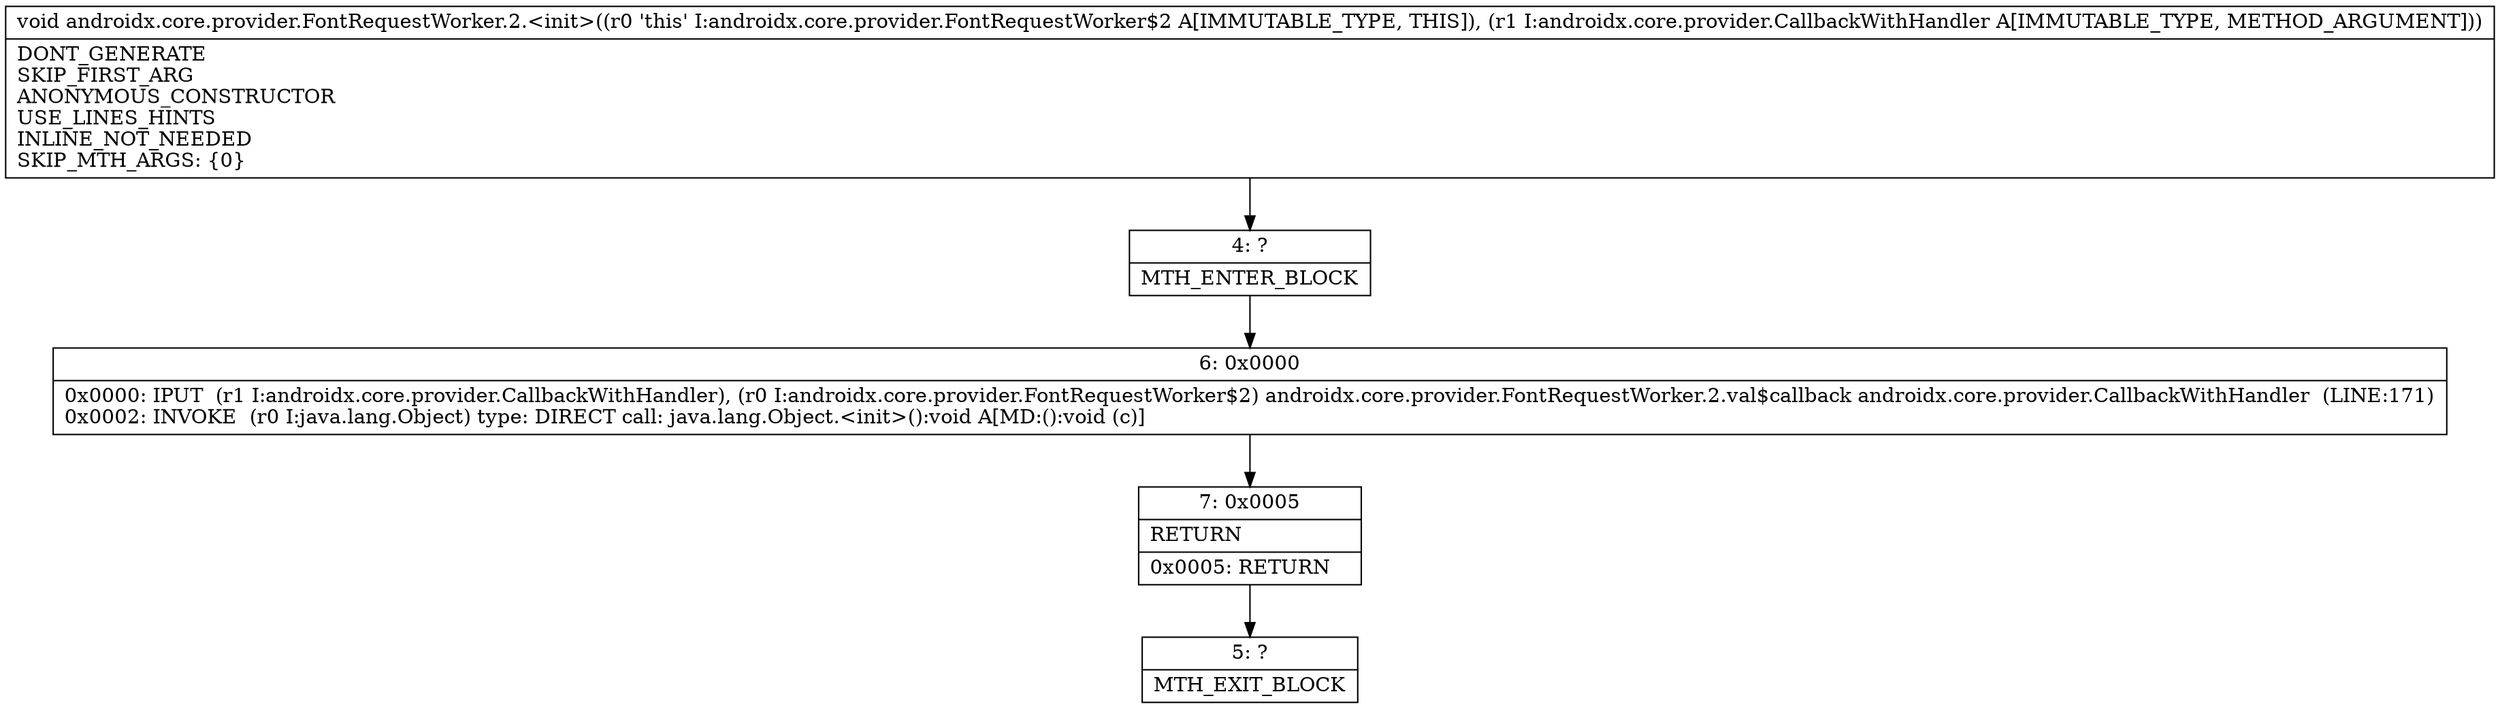 digraph "CFG forandroidx.core.provider.FontRequestWorker.2.\<init\>(Landroidx\/core\/provider\/CallbackWithHandler;)V" {
Node_4 [shape=record,label="{4\:\ ?|MTH_ENTER_BLOCK\l}"];
Node_6 [shape=record,label="{6\:\ 0x0000|0x0000: IPUT  (r1 I:androidx.core.provider.CallbackWithHandler), (r0 I:androidx.core.provider.FontRequestWorker$2) androidx.core.provider.FontRequestWorker.2.val$callback androidx.core.provider.CallbackWithHandler  (LINE:171)\l0x0002: INVOKE  (r0 I:java.lang.Object) type: DIRECT call: java.lang.Object.\<init\>():void A[MD:():void (c)]\l}"];
Node_7 [shape=record,label="{7\:\ 0x0005|RETURN\l|0x0005: RETURN   \l}"];
Node_5 [shape=record,label="{5\:\ ?|MTH_EXIT_BLOCK\l}"];
MethodNode[shape=record,label="{void androidx.core.provider.FontRequestWorker.2.\<init\>((r0 'this' I:androidx.core.provider.FontRequestWorker$2 A[IMMUTABLE_TYPE, THIS]), (r1 I:androidx.core.provider.CallbackWithHandler A[IMMUTABLE_TYPE, METHOD_ARGUMENT]))  | DONT_GENERATE\lSKIP_FIRST_ARG\lANONYMOUS_CONSTRUCTOR\lUSE_LINES_HINTS\lINLINE_NOT_NEEDED\lSKIP_MTH_ARGS: \{0\}\l}"];
MethodNode -> Node_4;Node_4 -> Node_6;
Node_6 -> Node_7;
Node_7 -> Node_5;
}

